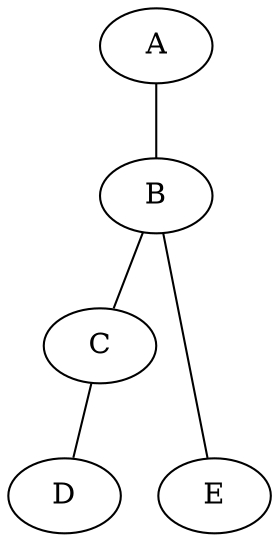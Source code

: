 graph Ungerichtet {
      A -- B
      B -- C
      C -- D
      C -- E [style="invis"]
      B -- E
}